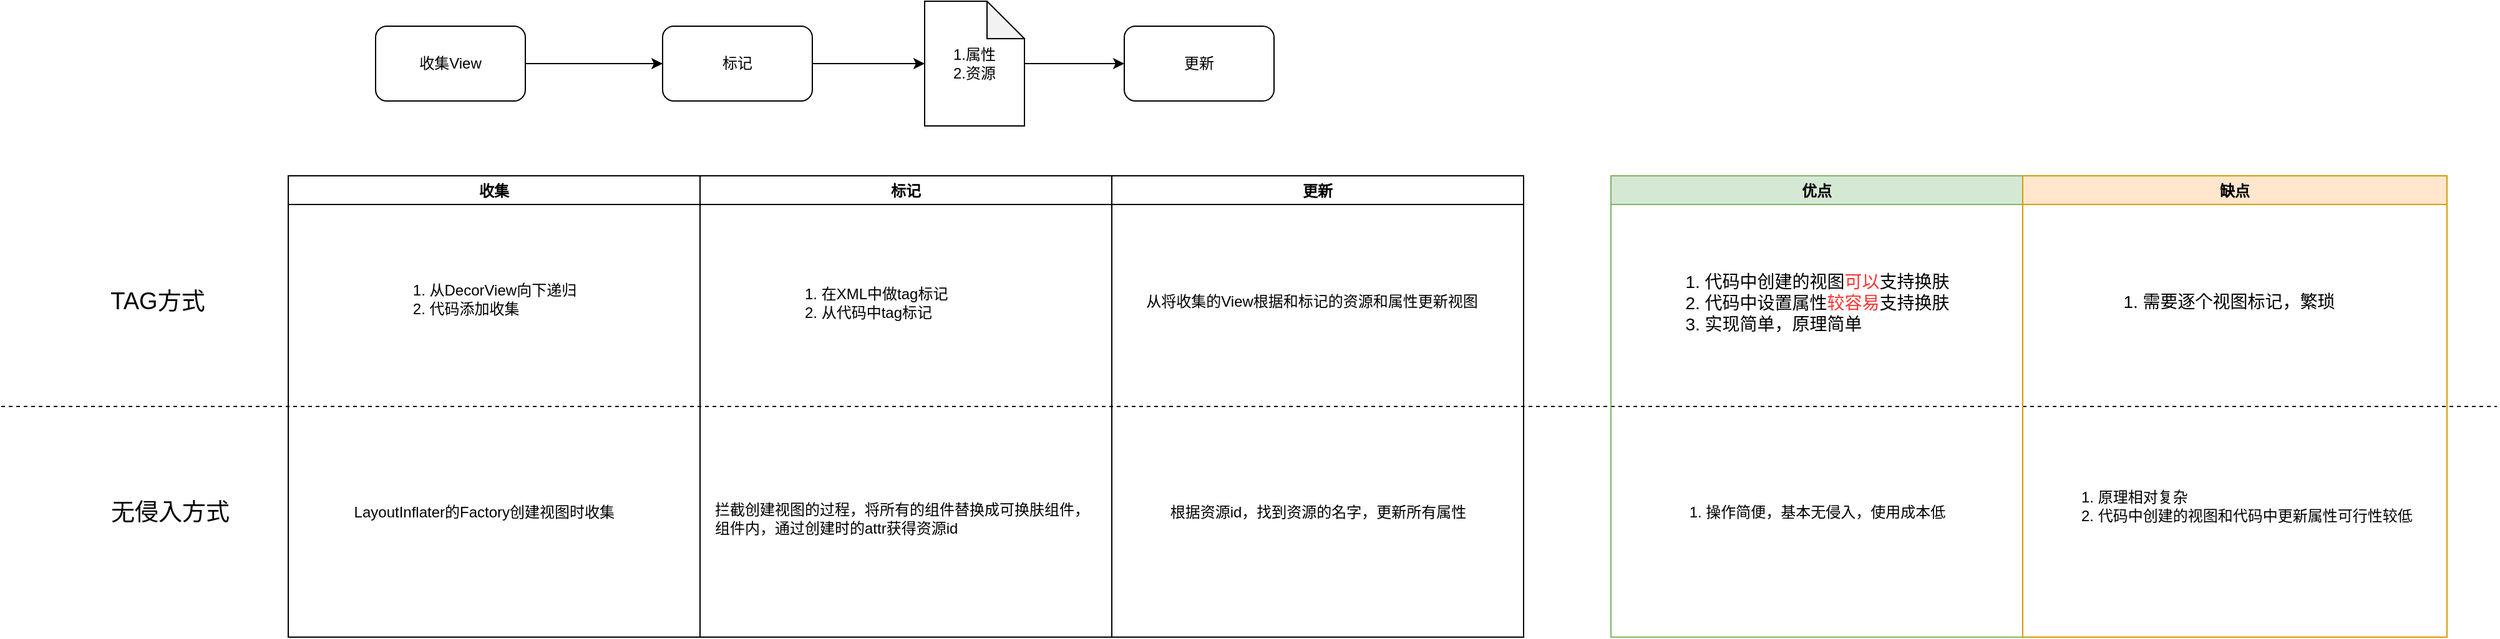 <mxfile version="12.4.9" type="github">
  <diagram id="NS4v9UxkQ43djZAID0MC" name="Page-1">
    <mxGraphModel dx="1860" dy="748" grid="1" gridSize="10" guides="1" tooltips="1" connect="1" arrows="1" fold="1" page="1" pageScale="1" pageWidth="1000" pageHeight="700" math="0" shadow="0">
      <root>
        <mxCell id="0"/>
        <mxCell id="1" parent="0"/>
        <mxCell id="rSlgogMBOAzCxVRS1Gob-5" style="edgeStyle=orthogonalEdgeStyle;rounded=0;orthogonalLoop=1;jettySize=auto;html=1;exitX=1;exitY=0.5;exitDx=0;exitDy=0;" edge="1" parent="1" source="rSlgogMBOAzCxVRS1Gob-1" target="rSlgogMBOAzCxVRS1Gob-2">
          <mxGeometry relative="1" as="geometry"/>
        </mxCell>
        <mxCell id="rSlgogMBOAzCxVRS1Gob-1" value="收集View" style="rounded=1;whiteSpace=wrap;html=1;" vertex="1" parent="1">
          <mxGeometry x="300" y="60" width="120" height="60" as="geometry"/>
        </mxCell>
        <mxCell id="rSlgogMBOAzCxVRS1Gob-6" style="edgeStyle=orthogonalEdgeStyle;rounded=0;orthogonalLoop=1;jettySize=auto;html=1;exitX=1;exitY=0.5;exitDx=0;exitDy=0;entryX=0;entryY=0.5;entryDx=0;entryDy=0;" edge="1" parent="1" source="rSlgogMBOAzCxVRS1Gob-4" target="rSlgogMBOAzCxVRS1Gob-7">
          <mxGeometry relative="1" as="geometry">
            <mxPoint x="860" y="90" as="targetPoint"/>
          </mxGeometry>
        </mxCell>
        <mxCell id="rSlgogMBOAzCxVRS1Gob-2" value="标记" style="rounded=1;whiteSpace=wrap;html=1;" vertex="1" parent="1">
          <mxGeometry x="530" y="60" width="120" height="60" as="geometry"/>
        </mxCell>
        <mxCell id="rSlgogMBOAzCxVRS1Gob-7" value="更新" style="rounded=1;whiteSpace=wrap;html=1;" vertex="1" parent="1">
          <mxGeometry x="900" y="60" width="120" height="60" as="geometry"/>
        </mxCell>
        <mxCell id="rSlgogMBOAzCxVRS1Gob-4" value="1.属性&lt;br&gt;2.资源" style="shape=note;whiteSpace=wrap;html=1;backgroundOutline=1;darkOpacity=0.05;" vertex="1" parent="1">
          <mxGeometry x="740" y="40" width="80" height="100" as="geometry"/>
        </mxCell>
        <mxCell id="rSlgogMBOAzCxVRS1Gob-8" style="edgeStyle=orthogonalEdgeStyle;rounded=0;orthogonalLoop=1;jettySize=auto;html=1;exitX=1;exitY=0.5;exitDx=0;exitDy=0;entryX=0;entryY=0.5;entryDx=0;entryDy=0;" edge="1" parent="1" source="rSlgogMBOAzCxVRS1Gob-2" target="rSlgogMBOAzCxVRS1Gob-4">
          <mxGeometry relative="1" as="geometry">
            <mxPoint x="900" y="90" as="targetPoint"/>
            <mxPoint x="650" y="90" as="sourcePoint"/>
          </mxGeometry>
        </mxCell>
        <mxCell id="rSlgogMBOAzCxVRS1Gob-9" value="收集" style="swimlane;" vertex="1" parent="1">
          <mxGeometry x="230" y="180" width="330" height="370" as="geometry"/>
        </mxCell>
        <mxCell id="rSlgogMBOAzCxVRS1Gob-16" value="1. 从DecorView向下递归&lt;br&gt;&lt;div style=&quot;text-align: left&quot;&gt;&lt;span&gt;2. 代码添加收集&lt;/span&gt;&lt;/div&gt;" style="text;html=1;align=center;verticalAlign=middle;resizable=0;points=[];autosize=1;" vertex="1" parent="rSlgogMBOAzCxVRS1Gob-9">
          <mxGeometry x="90" y="84" width="150" height="30" as="geometry"/>
        </mxCell>
        <mxCell id="rSlgogMBOAzCxVRS1Gob-19" value="&amp;nbsp;LayoutInflater的Factory创建视图时收集" style="text;html=1;align=center;verticalAlign=middle;resizable=0;points=[];autosize=1;" vertex="1" parent="rSlgogMBOAzCxVRS1Gob-9">
          <mxGeometry x="40" y="260" width="230" height="20" as="geometry"/>
        </mxCell>
        <mxCell id="rSlgogMBOAzCxVRS1Gob-12" value="" style="endArrow=none;dashed=1;html=1;" edge="1" parent="rSlgogMBOAzCxVRS1Gob-9">
          <mxGeometry width="50" height="50" relative="1" as="geometry">
            <mxPoint x="-230" y="185" as="sourcePoint"/>
            <mxPoint x="1770" y="185" as="targetPoint"/>
          </mxGeometry>
        </mxCell>
        <mxCell id="rSlgogMBOAzCxVRS1Gob-10" value="标记" style="swimlane;" vertex="1" parent="1">
          <mxGeometry x="560" y="180" width="330" height="370" as="geometry"/>
        </mxCell>
        <mxCell id="rSlgogMBOAzCxVRS1Gob-20" value="拦截创建视图的过程，将所有的组件替换成可换肤组件，&lt;br&gt;组件内，通过创建时的attr获得资源id" style="text;html=1;align=left;verticalAlign=middle;resizable=0;points=[];autosize=1;" vertex="1" parent="rSlgogMBOAzCxVRS1Gob-10">
          <mxGeometry x="10" y="260" width="320" height="30" as="geometry"/>
        </mxCell>
        <mxCell id="rSlgogMBOAzCxVRS1Gob-11" value="更新" style="swimlane;" vertex="1" parent="1">
          <mxGeometry x="890" y="180" width="330" height="370" as="geometry"/>
        </mxCell>
        <mxCell id="rSlgogMBOAzCxVRS1Gob-21" value="根据资源id，找到资源的名字，更新所有属性" style="text;html=1;align=center;verticalAlign=middle;resizable=0;points=[];autosize=1;" vertex="1" parent="rSlgogMBOAzCxVRS1Gob-11">
          <mxGeometry x="40" y="260" width="250" height="20" as="geometry"/>
        </mxCell>
        <mxCell id="rSlgogMBOAzCxVRS1Gob-13" value="&lt;font style=&quot;font-size: 19px&quot;&gt;TAG方式&lt;/font&gt;" style="text;html=1;align=center;verticalAlign=middle;resizable=0;points=[];autosize=1;" vertex="1" parent="1">
          <mxGeometry x="80" y="271" width="90" height="20" as="geometry"/>
        </mxCell>
        <mxCell id="rSlgogMBOAzCxVRS1Gob-15" value="&lt;font style=&quot;font-size: 19px&quot;&gt;无侵入方式&lt;/font&gt;" style="text;html=1;align=center;verticalAlign=middle;resizable=0;points=[];autosize=1;" vertex="1" parent="1">
          <mxGeometry x="80" y="440" width="110" height="20" as="geometry"/>
        </mxCell>
        <mxCell id="rSlgogMBOAzCxVRS1Gob-17" value="1. 在XML中做tag标记&lt;br&gt;2. 从代码中tag标记" style="text;html=1;align=left;verticalAlign=middle;resizable=0;points=[];autosize=1;" vertex="1" parent="1">
          <mxGeometry x="642" y="267" width="130" height="30" as="geometry"/>
        </mxCell>
        <mxCell id="rSlgogMBOAzCxVRS1Gob-18" value="从将收集的View根据和标记的资源和属性更新视图" style="text;html=1;align=center;verticalAlign=middle;resizable=0;points=[];autosize=1;" vertex="1" parent="1">
          <mxGeometry x="910" y="271" width="280" height="20" as="geometry"/>
        </mxCell>
        <mxCell id="rSlgogMBOAzCxVRS1Gob-22" value="优点" style="swimlane;fillColor=#d5e8d4;strokeColor=#82b366;" vertex="1" parent="1">
          <mxGeometry x="1290" y="180" width="330" height="370" as="geometry"/>
        </mxCell>
        <mxCell id="rSlgogMBOAzCxVRS1Gob-26" value="&lt;font style=&quot;font-size: 14px&quot;&gt;1. 代码中创建的视图&lt;font color=&quot;#ff3333&quot;&gt;可以&lt;/font&gt;支持换肤&lt;br&gt;&lt;/font&gt;&lt;div style=&quot;text-align: left ; font-size: 14px&quot;&gt;&lt;font style=&quot;font-size: 14px&quot;&gt;2. 代码中设置属性&lt;font color=&quot;#ff3333&quot;&gt;较容易&lt;/font&gt;支持换肤&lt;/font&gt;&lt;/div&gt;&lt;div style=&quot;text-align: left ; font-size: 14px&quot;&gt;&lt;font style=&quot;font-size: 14px&quot;&gt;3. 实现简单，原理简单&lt;/font&gt;&lt;/div&gt;" style="text;html=1;align=center;verticalAlign=middle;resizable=0;points=[];autosize=1;" vertex="1" parent="rSlgogMBOAzCxVRS1Gob-22">
          <mxGeometry x="50" y="77" width="230" height="50" as="geometry"/>
        </mxCell>
        <mxCell id="rSlgogMBOAzCxVRS1Gob-28" value="1. 操作简便，基本无侵入，使用成本低" style="text;html=1;align=center;verticalAlign=middle;resizable=0;points=[];autosize=1;" vertex="1" parent="rSlgogMBOAzCxVRS1Gob-22">
          <mxGeometry x="55" y="260" width="220" height="20" as="geometry"/>
        </mxCell>
        <mxCell id="rSlgogMBOAzCxVRS1Gob-24" value="缺点" style="swimlane;fillColor=#ffe6cc;strokeColor=#d79b00;" vertex="1" parent="1">
          <mxGeometry x="1620" y="180" width="340" height="370" as="geometry"/>
        </mxCell>
        <mxCell id="rSlgogMBOAzCxVRS1Gob-27" value="&lt;font style=&quot;font-size: 14px&quot;&gt;1. 需要逐个视图标记，繁琐&lt;/font&gt;" style="text;html=1;align=center;verticalAlign=middle;resizable=0;points=[];autosize=1;" vertex="1" parent="rSlgogMBOAzCxVRS1Gob-24">
          <mxGeometry x="70" y="91" width="190" height="20" as="geometry"/>
        </mxCell>
        <mxCell id="rSlgogMBOAzCxVRS1Gob-29" value="1. 原理相对复杂&lt;br&gt;&lt;div&gt;&lt;span&gt;2. 代码中创建的视图和&lt;/span&gt;代码中更新&lt;span&gt;属性可行性较低&lt;/span&gt;&lt;/div&gt;" style="text;html=1;align=left;verticalAlign=middle;resizable=0;points=[];autosize=1;" vertex="1" parent="rSlgogMBOAzCxVRS1Gob-24">
          <mxGeometry x="45" y="250" width="280" height="30" as="geometry"/>
        </mxCell>
      </root>
    </mxGraphModel>
  </diagram>
</mxfile>
